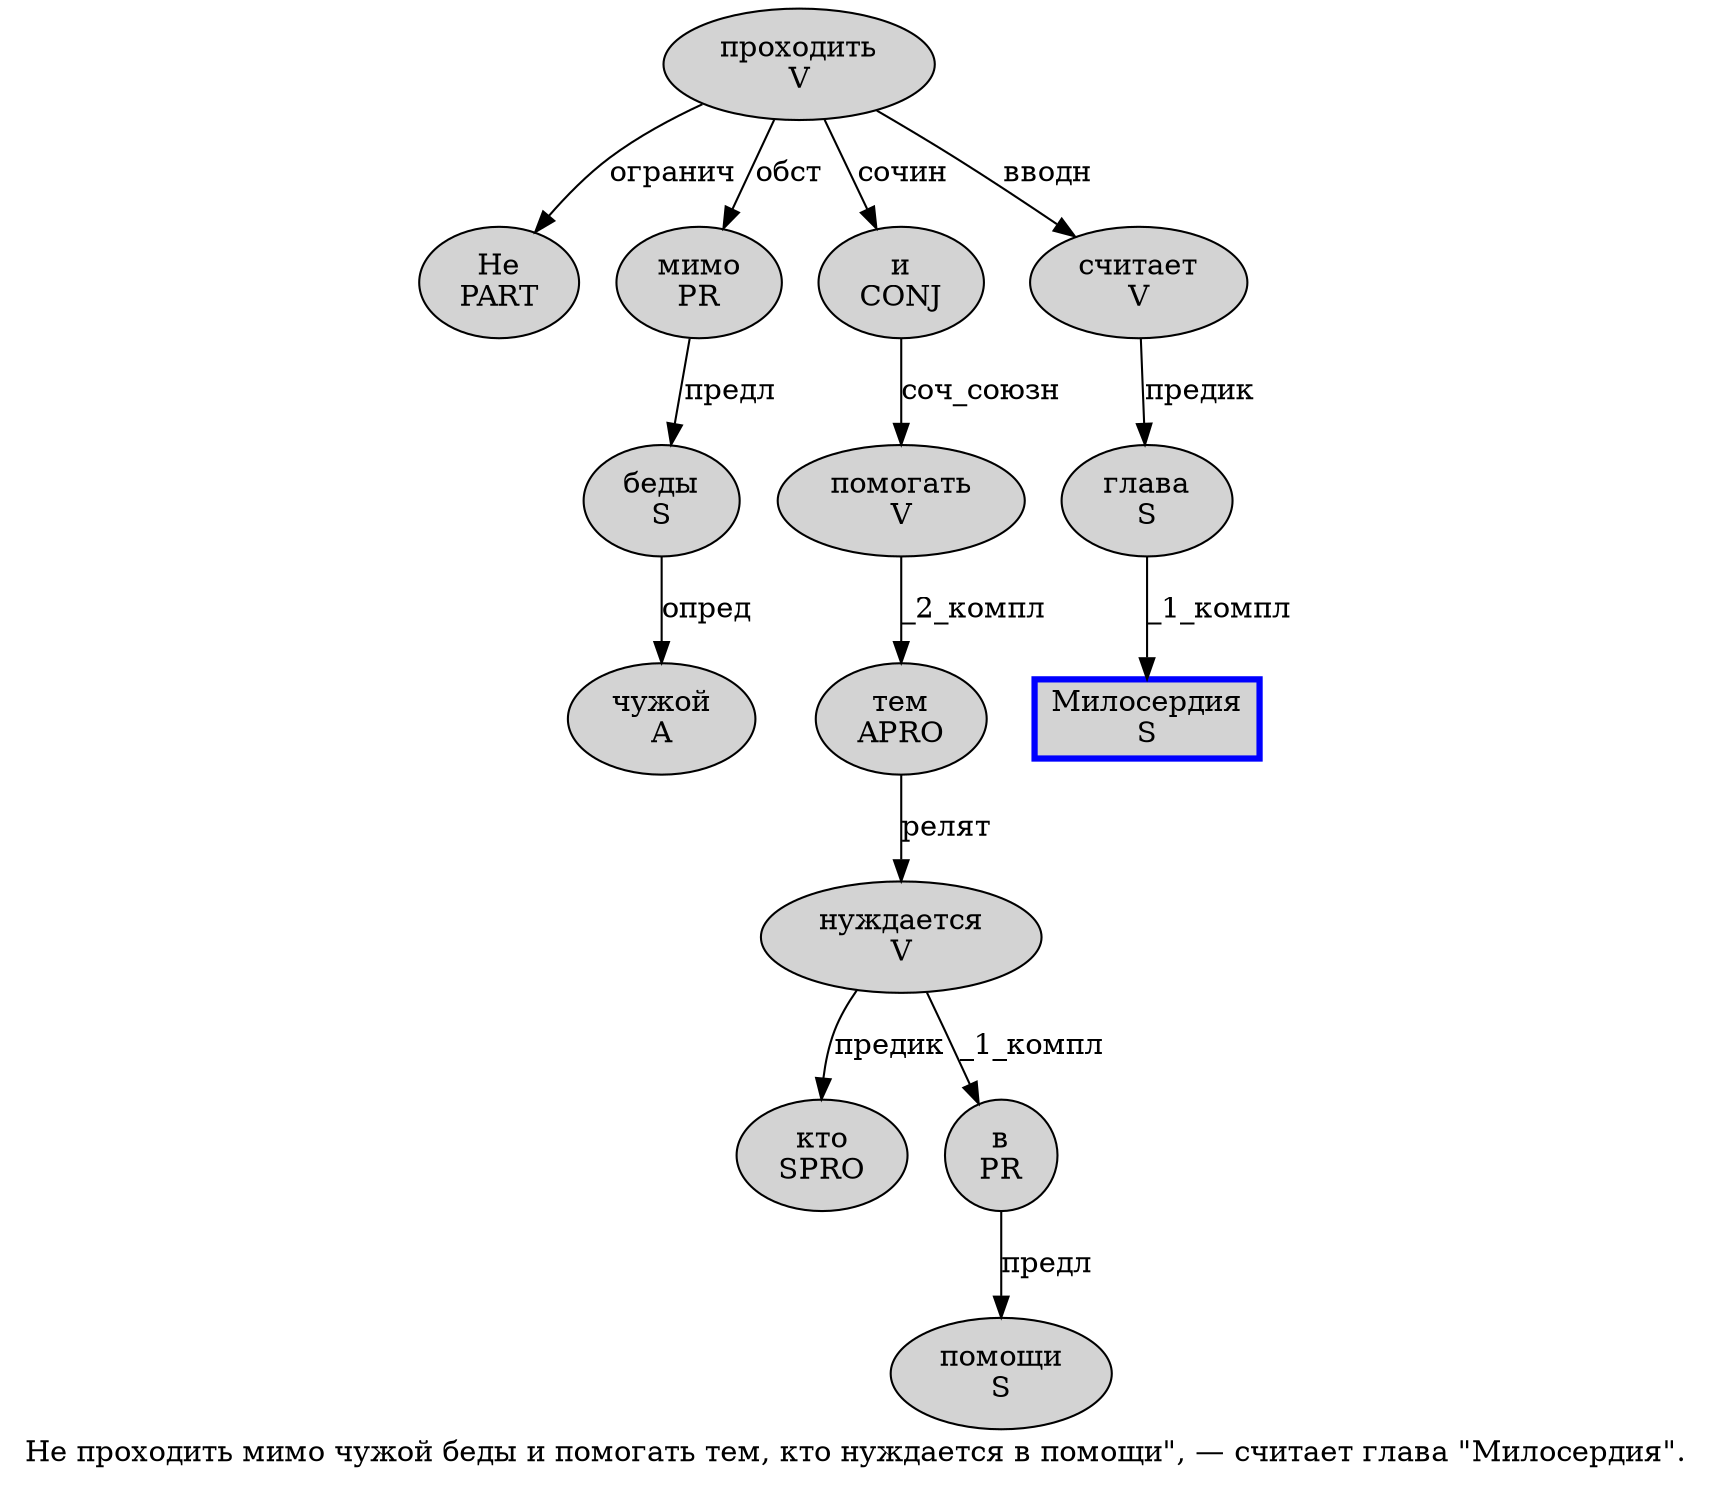 digraph SENTENCE_458 {
	graph [label="Не проходить мимо чужой беды и помогать тем, кто нуждается в помощи\", — считает глава \"Милосердия\"."]
	node [style=filled]
		0 [label="Не
PART" color="" fillcolor=lightgray penwidth=1 shape=ellipse]
		1 [label="проходить
V" color="" fillcolor=lightgray penwidth=1 shape=ellipse]
		2 [label="мимо
PR" color="" fillcolor=lightgray penwidth=1 shape=ellipse]
		3 [label="чужой
A" color="" fillcolor=lightgray penwidth=1 shape=ellipse]
		4 [label="беды
S" color="" fillcolor=lightgray penwidth=1 shape=ellipse]
		5 [label="и
CONJ" color="" fillcolor=lightgray penwidth=1 shape=ellipse]
		6 [label="помогать
V" color="" fillcolor=lightgray penwidth=1 shape=ellipse]
		7 [label="тем
APRO" color="" fillcolor=lightgray penwidth=1 shape=ellipse]
		9 [label="кто
SPRO" color="" fillcolor=lightgray penwidth=1 shape=ellipse]
		10 [label="нуждается
V" color="" fillcolor=lightgray penwidth=1 shape=ellipse]
		11 [label="в
PR" color="" fillcolor=lightgray penwidth=1 shape=ellipse]
		12 [label="помощи
S" color="" fillcolor=lightgray penwidth=1 shape=ellipse]
		16 [label="считает
V" color="" fillcolor=lightgray penwidth=1 shape=ellipse]
		17 [label="глава
S" color="" fillcolor=lightgray penwidth=1 shape=ellipse]
		19 [label="Милосердия
S" color=blue fillcolor=lightgray penwidth=3 shape=box]
			2 -> 4 [label="предл"]
			1 -> 0 [label="огранич"]
			1 -> 2 [label="обст"]
			1 -> 5 [label="сочин"]
			1 -> 16 [label="вводн"]
			6 -> 7 [label="_2_компл"]
			10 -> 9 [label="предик"]
			10 -> 11 [label="_1_компл"]
			11 -> 12 [label="предл"]
			7 -> 10 [label="релят"]
			5 -> 6 [label="соч_союзн"]
			4 -> 3 [label="опред"]
			16 -> 17 [label="предик"]
			17 -> 19 [label="_1_компл"]
}